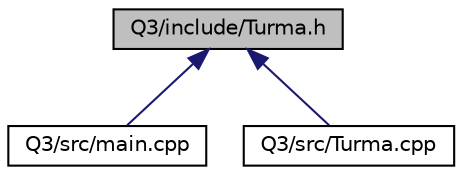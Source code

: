 digraph "Q3/include/Turma.h"
{
 // LATEX_PDF_SIZE
  edge [fontname="Helvetica",fontsize="10",labelfontname="Helvetica",labelfontsize="10"];
  node [fontname="Helvetica",fontsize="10",shape=record];
  Node1 [label="Q3/include/Turma.h",height=0.2,width=0.4,color="black", fillcolor="grey75", style="filled", fontcolor="black",tooltip="Arquivo header Turma, que contém a definição da classe Turma e seus métodos."];
  Node1 -> Node2 [dir="back",color="midnightblue",fontsize="10",style="solid",fontname="Helvetica"];
  Node2 [label="Q3/src/main.cpp",height=0.2,width=0.4,color="black", fillcolor="white", style="filled",URL="$Q3_2src_2main_8cpp.html",tooltip="Arquivo cpp main, que contém testes da classe Aluno e Turma, bem como seus métoods."];
  Node1 -> Node3 [dir="back",color="midnightblue",fontsize="10",style="solid",fontname="Helvetica"];
  Node3 [label="Q3/src/Turma.cpp",height=0.2,width=0.4,color="black", fillcolor="white", style="filled",URL="$Turma_8cpp.html",tooltip="Arquivo cpp Turma, que contém a implementação da classe Turma e seus métodos."];
}
